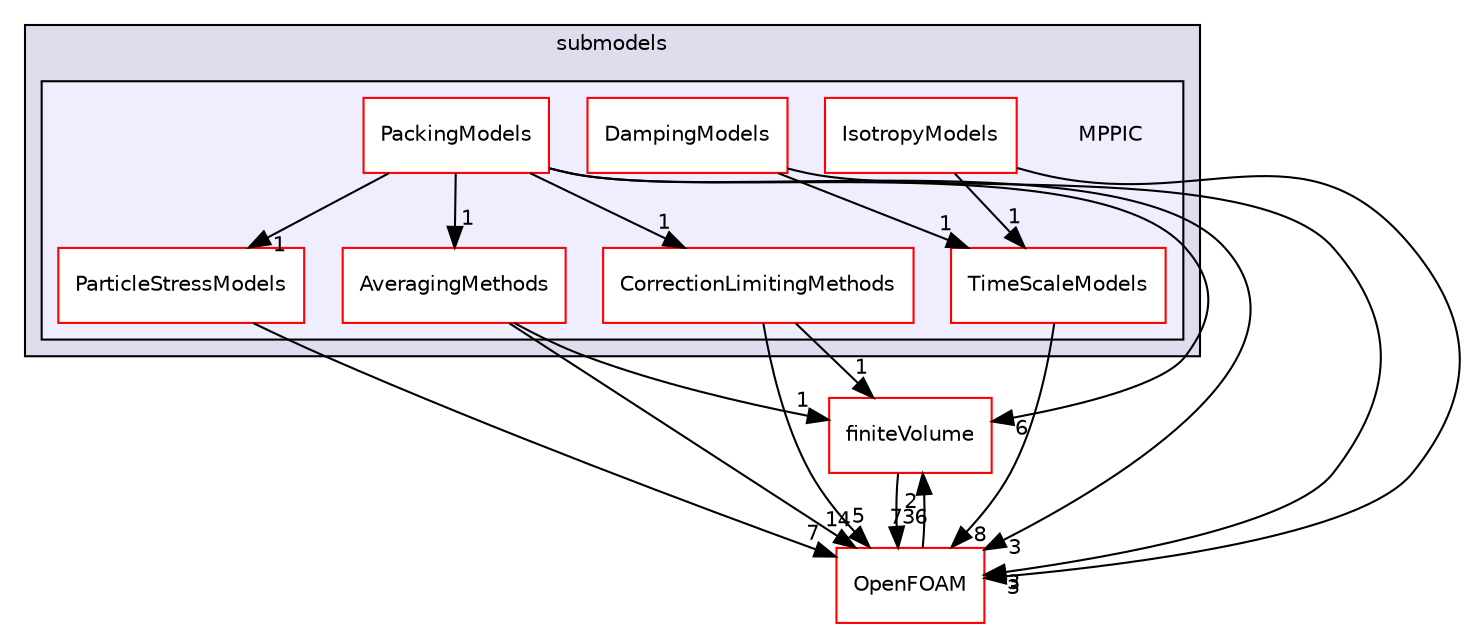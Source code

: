digraph "src/lagrangian/intermediate/submodels/MPPIC" {
  bgcolor=transparent;
  compound=true
  node [ fontsize="10", fontname="Helvetica"];
  edge [ labelfontsize="10", labelfontname="Helvetica"];
  subgraph clusterdir_825de5f87f0ef3ae7d76ccd6a5458244 {
    graph [ bgcolor="#ddddee", pencolor="black", label="submodels" fontname="Helvetica", fontsize="10", URL="dir_825de5f87f0ef3ae7d76ccd6a5458244.html"]
  subgraph clusterdir_a5b7b518592fef4af5ad7ba70d45069c {
    graph [ bgcolor="#eeeeff", pencolor="black", label="" URL="dir_a5b7b518592fef4af5ad7ba70d45069c.html"];
    dir_a5b7b518592fef4af5ad7ba70d45069c [shape=plaintext label="MPPIC"];
    dir_fbd1c672053200686ab1ea737c0ac70f [shape=box label="AveragingMethods" color="red" fillcolor="white" style="filled" URL="dir_fbd1c672053200686ab1ea737c0ac70f.html"];
    dir_88e5de7170fc9fcf22ab7f5d071065a8 [shape=box label="CorrectionLimitingMethods" color="red" fillcolor="white" style="filled" URL="dir_88e5de7170fc9fcf22ab7f5d071065a8.html"];
    dir_484d790da51935ae18363cf32470940d [shape=box label="DampingModels" color="red" fillcolor="white" style="filled" URL="dir_484d790da51935ae18363cf32470940d.html"];
    dir_5ebf5441bb19562900f53624daac8cc1 [shape=box label="IsotropyModels" color="red" fillcolor="white" style="filled" URL="dir_5ebf5441bb19562900f53624daac8cc1.html"];
    dir_53a1042b3e5d1ab48a4a4664459291c4 [shape=box label="PackingModels" color="red" fillcolor="white" style="filled" URL="dir_53a1042b3e5d1ab48a4a4664459291c4.html"];
    dir_b12817ec5633b1dd954c47001a1648bb [shape=box label="ParticleStressModels" color="red" fillcolor="white" style="filled" URL="dir_b12817ec5633b1dd954c47001a1648bb.html"];
    dir_eb34afd0ce3dd2051d17f60c79db9853 [shape=box label="TimeScaleModels" color="red" fillcolor="white" style="filled" URL="dir_eb34afd0ce3dd2051d17f60c79db9853.html"];
  }
  }
  dir_9bd15774b555cf7259a6fa18f99fe99b [shape=box label="finiteVolume" color="red" URL="dir_9bd15774b555cf7259a6fa18f99fe99b.html"];
  dir_c5473ff19b20e6ec4dfe5c310b3778a8 [shape=box label="OpenFOAM" color="red" URL="dir_c5473ff19b20e6ec4dfe5c310b3778a8.html"];
  dir_9bd15774b555cf7259a6fa18f99fe99b->dir_c5473ff19b20e6ec4dfe5c310b3778a8 [headlabel="736", labeldistance=1.5 headhref="dir_000894_001888.html"];
  dir_5ebf5441bb19562900f53624daac8cc1->dir_eb34afd0ce3dd2051d17f60c79db9853 [headlabel="1", labeldistance=1.5 headhref="dir_001573_001585.html"];
  dir_5ebf5441bb19562900f53624daac8cc1->dir_c5473ff19b20e6ec4dfe5c310b3778a8 [headlabel="3", labeldistance=1.5 headhref="dir_001573_001888.html"];
  dir_eb34afd0ce3dd2051d17f60c79db9853->dir_c5473ff19b20e6ec4dfe5c310b3778a8 [headlabel="8", labeldistance=1.5 headhref="dir_001585_001888.html"];
  dir_53a1042b3e5d1ab48a4a4664459291c4->dir_9bd15774b555cf7259a6fa18f99fe99b [headlabel="6", labeldistance=1.5 headhref="dir_001577_000894.html"];
  dir_53a1042b3e5d1ab48a4a4664459291c4->dir_b12817ec5633b1dd954c47001a1648bb [headlabel="1", labeldistance=1.5 headhref="dir_001577_001382.html"];
  dir_53a1042b3e5d1ab48a4a4664459291c4->dir_c5473ff19b20e6ec4dfe5c310b3778a8 [headlabel="3", labeldistance=1.5 headhref="dir_001577_001888.html"];
  dir_53a1042b3e5d1ab48a4a4664459291c4->dir_88e5de7170fc9fcf22ab7f5d071065a8 [headlabel="1", labeldistance=1.5 headhref="dir_001577_001564.html"];
  dir_53a1042b3e5d1ab48a4a4664459291c4->dir_fbd1c672053200686ab1ea737c0ac70f [headlabel="1", labeldistance=1.5 headhref="dir_001577_001559.html"];
  dir_b12817ec5633b1dd954c47001a1648bb->dir_c5473ff19b20e6ec4dfe5c310b3778a8 [headlabel="7", labeldistance=1.5 headhref="dir_001382_001888.html"];
  dir_c5473ff19b20e6ec4dfe5c310b3778a8->dir_9bd15774b555cf7259a6fa18f99fe99b [headlabel="2", labeldistance=1.5 headhref="dir_001888_000894.html"];
  dir_484d790da51935ae18363cf32470940d->dir_eb34afd0ce3dd2051d17f60c79db9853 [headlabel="1", labeldistance=1.5 headhref="dir_001569_001585.html"];
  dir_484d790da51935ae18363cf32470940d->dir_c5473ff19b20e6ec4dfe5c310b3778a8 [headlabel="3", labeldistance=1.5 headhref="dir_001569_001888.html"];
  dir_88e5de7170fc9fcf22ab7f5d071065a8->dir_9bd15774b555cf7259a6fa18f99fe99b [headlabel="1", labeldistance=1.5 headhref="dir_001564_000894.html"];
  dir_88e5de7170fc9fcf22ab7f5d071065a8->dir_c5473ff19b20e6ec4dfe5c310b3778a8 [headlabel="5", labeldistance=1.5 headhref="dir_001564_001888.html"];
  dir_fbd1c672053200686ab1ea737c0ac70f->dir_9bd15774b555cf7259a6fa18f99fe99b [headlabel="1", labeldistance=1.5 headhref="dir_001559_000894.html"];
  dir_fbd1c672053200686ab1ea737c0ac70f->dir_c5473ff19b20e6ec4dfe5c310b3778a8 [headlabel="14", labeldistance=1.5 headhref="dir_001559_001888.html"];
}
